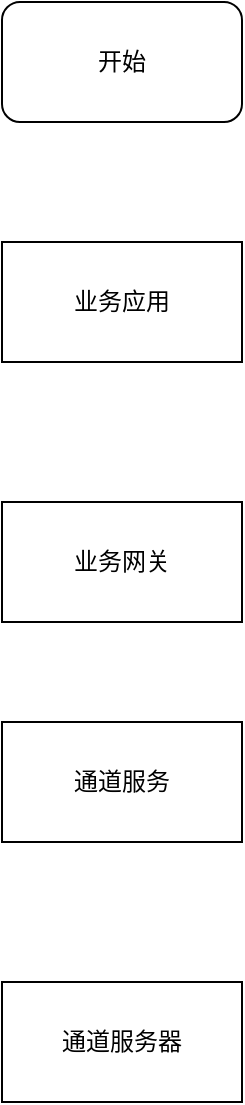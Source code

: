 <mxfile version="15.7.3" type="github">
  <diagram id="16RcWqko7wCj3ugWgIDY" name="Page-1">
    <mxGraphModel dx="1422" dy="762" grid="1" gridSize="10" guides="1" tooltips="1" connect="1" arrows="1" fold="1" page="1" pageScale="1" pageWidth="827" pageHeight="1169" math="0" shadow="0">
      <root>
        <mxCell id="0" />
        <mxCell id="1" parent="0" />
        <mxCell id="LeniyTDztFqRl-_h82Sv-19" value="&lt;span&gt;开始&lt;/span&gt;" style="rounded=1;whiteSpace=wrap;html=1;" vertex="1" parent="1">
          <mxGeometry x="340" width="120" height="60" as="geometry" />
        </mxCell>
        <mxCell id="LeniyTDztFqRl-_h82Sv-20" value="&lt;span&gt;业务应用&lt;/span&gt;" style="rounded=0;whiteSpace=wrap;html=1;" vertex="1" parent="1">
          <mxGeometry x="340" y="120" width="120" height="60" as="geometry" />
        </mxCell>
        <mxCell id="LeniyTDztFqRl-_h82Sv-22" value="&lt;span&gt;业务网关&lt;/span&gt;" style="rounded=0;whiteSpace=wrap;html=1;" vertex="1" parent="1">
          <mxGeometry x="340" y="250" width="120" height="60" as="geometry" />
        </mxCell>
        <mxCell id="LeniyTDztFqRl-_h82Sv-23" value="&lt;span&gt;通道服务&lt;/span&gt;" style="rounded=0;whiteSpace=wrap;html=1;" vertex="1" parent="1">
          <mxGeometry x="340" y="360" width="120" height="60" as="geometry" />
        </mxCell>
        <mxCell id="LeniyTDztFqRl-_h82Sv-24" value="通道服务器" style="rounded=0;whiteSpace=wrap;html=1;" vertex="1" parent="1">
          <mxGeometry x="340" y="490" width="120" height="60" as="geometry" />
        </mxCell>
      </root>
    </mxGraphModel>
  </diagram>
</mxfile>
